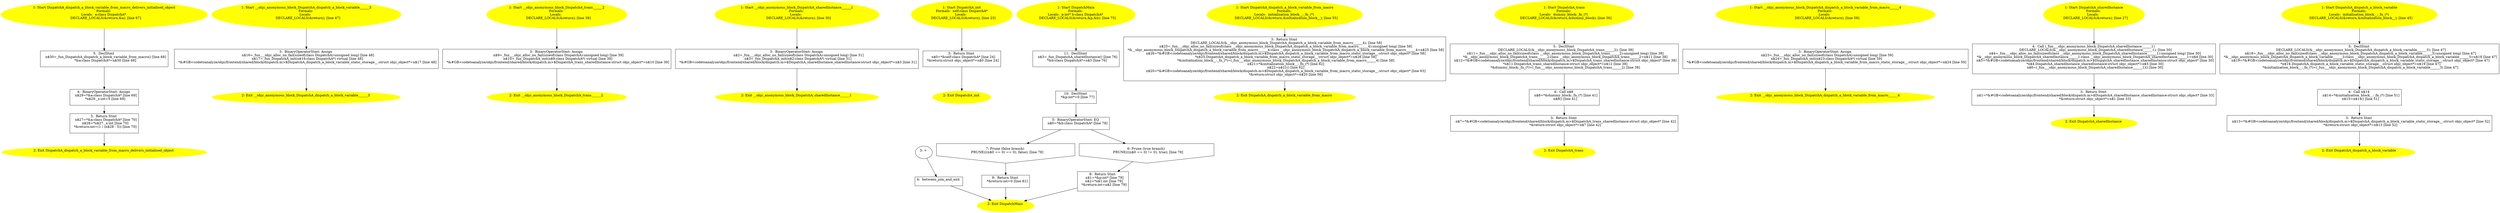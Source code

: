 /* @generated */
digraph iCFG {
"DispatchA_dispatch_a_block_variable_from_macro_delivers_initialised_objectclass.a40b698fe8052f5a0518056e9384ff2c_5" [label="5:  DeclStmt \n   n$30=_fun_DispatchA_dispatch_a_block_variable_from_macro() [line 68]\n  *&a:class DispatchA*=n$30 [line 68]\n " shape="box"]
	

	 "DispatchA_dispatch_a_block_variable_from_macro_delivers_initialised_objectclass.a40b698fe8052f5a0518056e9384ff2c_5" -> "DispatchA_dispatch_a_block_variable_from_macro_delivers_initialised_objectclass.a40b698fe8052f5a0518056e9384ff2c_4" ;
"DispatchA_dispatch_a_block_variable_from_macro_delivers_initialised_objectclass.a40b698fe8052f5a0518056e9384ff2c_4" [label="4:  BinaryOperatorStmt: Assign \n   n$29=*&a:class DispatchA* [line 69]\n  *n$29._x:int=5 [line 69]\n " shape="box"]
	

	 "DispatchA_dispatch_a_block_variable_from_macro_delivers_initialised_objectclass.a40b698fe8052f5a0518056e9384ff2c_4" -> "DispatchA_dispatch_a_block_variable_from_macro_delivers_initialised_objectclass.a40b698fe8052f5a0518056e9384ff2c_3" ;
"DispatchA_dispatch_a_block_variable_from_macro_delivers_initialised_objectclass.a40b698fe8052f5a0518056e9384ff2c_3" [label="3:  Return Stmt \n   n$27=*&a:class DispatchA* [line 70]\n  n$28=*n$27._x:int [line 70]\n  *&return:int=(1 / (n$28 - 5)) [line 70]\n " shape="box"]
	

	 "DispatchA_dispatch_a_block_variable_from_macro_delivers_initialised_objectclass.a40b698fe8052f5a0518056e9384ff2c_3" -> "DispatchA_dispatch_a_block_variable_from_macro_delivers_initialised_objectclass.a40b698fe8052f5a0518056e9384ff2c_2" ;
"DispatchA_dispatch_a_block_variable_from_macro_delivers_initialised_objectclass.a40b698fe8052f5a0518056e9384ff2c_2" [label="2: Exit DispatchA_dispatch_a_block_variable_from_macro_delivers_initialised_object \n  " color=yellow style=filled]
	

"DispatchA_dispatch_a_block_variable_from_macro_delivers_initialised_objectclass.a40b698fe8052f5a0518056e9384ff2c_1" [label="1: Start DispatchA_dispatch_a_block_variable_from_macro_delivers_initialised_object\nFormals: \nLocals:  a:class DispatchA* \n   DECLARE_LOCALS(&return,&a); [line 67]\n " color=yellow style=filled]
	

	 "DispatchA_dispatch_a_block_variable_from_macro_delivers_initialised_objectclass.a40b698fe8052f5a0518056e9384ff2c_1" -> "DispatchA_dispatch_a_block_variable_from_macro_delivers_initialised_objectclass.a40b698fe8052f5a0518056e9384ff2c_5" ;
"__objc_anonymous_block_DispatchA_dispatch_a_block_variable______3.9c4c8eed871dc8fb1938edcd3d194533_3" [label="3:  BinaryOperatorStmt: Assign \n   n$16=_fun___objc_alloc_no_fail(sizeof(class DispatchA):unsigned long) [line 48]\n  n$17=_fun_DispatchA_init(n$16:class DispatchA*) virtual [line 48]\n  *&#GB<codetoanalyze/objc/frontend/shared/block/dispatch.m>$DispatchA_dispatch_a_block_variable_static_storage__:struct objc_object*=n$17 [line 48]\n " shape="box"]
	

	 "__objc_anonymous_block_DispatchA_dispatch_a_block_variable______3.9c4c8eed871dc8fb1938edcd3d194533_3" -> "__objc_anonymous_block_DispatchA_dispatch_a_block_variable______3.9c4c8eed871dc8fb1938edcd3d194533_2" ;
"__objc_anonymous_block_DispatchA_dispatch_a_block_variable______3.9c4c8eed871dc8fb1938edcd3d194533_2" [label="2: Exit __objc_anonymous_block_DispatchA_dispatch_a_block_variable______3 \n  " color=yellow style=filled]
	

"__objc_anonymous_block_DispatchA_dispatch_a_block_variable______3.9c4c8eed871dc8fb1938edcd3d194533_1" [label="1: Start __objc_anonymous_block_DispatchA_dispatch_a_block_variable______3\nFormals: \nLocals:  \n   DECLARE_LOCALS(&return); [line 47]\n " color=yellow style=filled]
	

	 "__objc_anonymous_block_DispatchA_dispatch_a_block_variable______3.9c4c8eed871dc8fb1938edcd3d194533_1" -> "__objc_anonymous_block_DispatchA_dispatch_a_block_variable______3.9c4c8eed871dc8fb1938edcd3d194533_3" ;
"__objc_anonymous_block_DispatchA_trans______2.8ca180fe9a17b86cb599eced71242770_3" [label="3:  BinaryOperatorStmt: Assign \n   n$9=_fun___objc_alloc_no_fail(sizeof(class DispatchA):unsigned long) [line 39]\n  n$10=_fun_DispatchA_init(n$9:class DispatchA*) virtual [line 39]\n  *&#GB<codetoanalyze/objc/frontend/shared/block/dispatch.m>$DispatchA_trans_sharedInstance:struct objc_object*=n$10 [line 39]\n " shape="box"]
	

	 "__objc_anonymous_block_DispatchA_trans______2.8ca180fe9a17b86cb599eced71242770_3" -> "__objc_anonymous_block_DispatchA_trans______2.8ca180fe9a17b86cb599eced71242770_2" ;
"__objc_anonymous_block_DispatchA_trans______2.8ca180fe9a17b86cb599eced71242770_2" [label="2: Exit __objc_anonymous_block_DispatchA_trans______2 \n  " color=yellow style=filled]
	

"__objc_anonymous_block_DispatchA_trans______2.8ca180fe9a17b86cb599eced71242770_1" [label="1: Start __objc_anonymous_block_DispatchA_trans______2\nFormals: \nLocals:  \n   DECLARE_LOCALS(&return); [line 38]\n " color=yellow style=filled]
	

	 "__objc_anonymous_block_DispatchA_trans______2.8ca180fe9a17b86cb599eced71242770_1" -> "__objc_anonymous_block_DispatchA_trans______2.8ca180fe9a17b86cb599eced71242770_3" ;
"__objc_anonymous_block_DispatchA_sharedInstance______1.4a2e89fcdf390871f5277dca0d16c43b_3" [label="3:  BinaryOperatorStmt: Assign \n   n$2=_fun___objc_alloc_no_fail(sizeof(class DispatchA):unsigned long) [line 31]\n  n$3=_fun_DispatchA_init(n$2:class DispatchA*) virtual [line 31]\n  *&#GB<codetoanalyze/objc/frontend/shared/block/dispatch.m>$DispatchA_sharedInstance_sharedInstance:struct objc_object*=n$3 [line 31]\n " shape="box"]
	

	 "__objc_anonymous_block_DispatchA_sharedInstance______1.4a2e89fcdf390871f5277dca0d16c43b_3" -> "__objc_anonymous_block_DispatchA_sharedInstance______1.4a2e89fcdf390871f5277dca0d16c43b_2" ;
"__objc_anonymous_block_DispatchA_sharedInstance______1.4a2e89fcdf390871f5277dca0d16c43b_2" [label="2: Exit __objc_anonymous_block_DispatchA_sharedInstance______1 \n  " color=yellow style=filled]
	

"__objc_anonymous_block_DispatchA_sharedInstance______1.4a2e89fcdf390871f5277dca0d16c43b_1" [label="1: Start __objc_anonymous_block_DispatchA_sharedInstance______1\nFormals: \nLocals:  \n   DECLARE_LOCALS(&return); [line 30]\n " color=yellow style=filled]
	

	 "__objc_anonymous_block_DispatchA_sharedInstance______1.4a2e89fcdf390871f5277dca0d16c43b_1" -> "__objc_anonymous_block_DispatchA_sharedInstance______1.4a2e89fcdf390871f5277dca0d16c43b_3" ;
"DispatchA_initinstance.610c34db3376a5c039181d4594bd7681_3" [label="3:  Return Stmt \n   n$0=*&self:class DispatchA* [line 24]\n  *&return:struct objc_object*=n$0 [line 24]\n " shape="box"]
	

	 "DispatchA_initinstance.610c34db3376a5c039181d4594bd7681_3" -> "DispatchA_initinstance.610c34db3376a5c039181d4594bd7681_2" ;
"DispatchA_initinstance.610c34db3376a5c039181d4594bd7681_2" [label="2: Exit DispatchA_init \n  " color=yellow style=filled]
	

"DispatchA_initinstance.610c34db3376a5c039181d4594bd7681_1" [label="1: Start DispatchA_init\nFormals:  self:class DispatchA*\nLocals:  \n   DECLARE_LOCALS(&return); [line 23]\n " color=yellow style=filled]
	

	 "DispatchA_initinstance.610c34db3376a5c039181d4594bd7681_1" -> "DispatchA_initinstance.610c34db3376a5c039181d4594bd7681_3" ;
"DispatchMain.f6461dbdaeaf9a114cbe40f5f72fbb3f_11" [label="11:  DeclStmt \n   n$3=_fun_DispatchA_sharedInstance() [line 76]\n  *&b:class DispatchA*=n$3 [line 76]\n " shape="box"]
	

	 "DispatchMain.f6461dbdaeaf9a114cbe40f5f72fbb3f_11" -> "DispatchMain.f6461dbdaeaf9a114cbe40f5f72fbb3f_10" ;
"DispatchMain.f6461dbdaeaf9a114cbe40f5f72fbb3f_10" [label="10:  DeclStmt \n   *&p:int*=0 [line 77]\n " shape="box"]
	

	 "DispatchMain.f6461dbdaeaf9a114cbe40f5f72fbb3f_10" -> "DispatchMain.f6461dbdaeaf9a114cbe40f5f72fbb3f_5" ;
"DispatchMain.f6461dbdaeaf9a114cbe40f5f72fbb3f_9" [label="9:  Return Stmt \n   *&return:int=0 [line 81]\n " shape="box"]
	

	 "DispatchMain.f6461dbdaeaf9a114cbe40f5f72fbb3f_9" -> "DispatchMain.f6461dbdaeaf9a114cbe40f5f72fbb3f_2" ;
"DispatchMain.f6461dbdaeaf9a114cbe40f5f72fbb3f_8" [label="8:  Return Stmt \n   n$1=*&p:int* [line 79]\n  n$2=*n$1:int [line 79]\n  *&return:int=n$2 [line 79]\n " shape="box"]
	

	 "DispatchMain.f6461dbdaeaf9a114cbe40f5f72fbb3f_8" -> "DispatchMain.f6461dbdaeaf9a114cbe40f5f72fbb3f_2" ;
"DispatchMain.f6461dbdaeaf9a114cbe40f5f72fbb3f_7" [label="7: Prune (false branch) \n   PRUNE(((n$0 == 0) == 0), false); [line 78]\n " shape="invhouse"]
	

	 "DispatchMain.f6461dbdaeaf9a114cbe40f5f72fbb3f_7" -> "DispatchMain.f6461dbdaeaf9a114cbe40f5f72fbb3f_9" ;
"DispatchMain.f6461dbdaeaf9a114cbe40f5f72fbb3f_6" [label="6: Prune (true branch) \n   PRUNE(((n$0 == 0) != 0), true); [line 78]\n " shape="invhouse"]
	

	 "DispatchMain.f6461dbdaeaf9a114cbe40f5f72fbb3f_6" -> "DispatchMain.f6461dbdaeaf9a114cbe40f5f72fbb3f_8" ;
"DispatchMain.f6461dbdaeaf9a114cbe40f5f72fbb3f_5" [label="5:  BinaryOperatorStmt: EQ \n   n$0=*&b:class DispatchA* [line 78]\n " shape="box"]
	

	 "DispatchMain.f6461dbdaeaf9a114cbe40f5f72fbb3f_5" -> "DispatchMain.f6461dbdaeaf9a114cbe40f5f72fbb3f_6" ;
	 "DispatchMain.f6461dbdaeaf9a114cbe40f5f72fbb3f_5" -> "DispatchMain.f6461dbdaeaf9a114cbe40f5f72fbb3f_7" ;
"DispatchMain.f6461dbdaeaf9a114cbe40f5f72fbb3f_4" [label="4:  between_join_and_exit \n  " shape="box"]
	

	 "DispatchMain.f6461dbdaeaf9a114cbe40f5f72fbb3f_4" -> "DispatchMain.f6461dbdaeaf9a114cbe40f5f72fbb3f_2" ;
"DispatchMain.f6461dbdaeaf9a114cbe40f5f72fbb3f_3" [label="3: + \n  " ]
	

	 "DispatchMain.f6461dbdaeaf9a114cbe40f5f72fbb3f_3" -> "DispatchMain.f6461dbdaeaf9a114cbe40f5f72fbb3f_4" ;
"DispatchMain.f6461dbdaeaf9a114cbe40f5f72fbb3f_2" [label="2: Exit DispatchMain \n  " color=yellow style=filled]
	

"DispatchMain.f6461dbdaeaf9a114cbe40f5f72fbb3f_1" [label="1: Start DispatchMain\nFormals: \nLocals:  p:int* b:class DispatchA* \n   DECLARE_LOCALS(&return,&p,&b); [line 75]\n " color=yellow style=filled]
	

	 "DispatchMain.f6461dbdaeaf9a114cbe40f5f72fbb3f_1" -> "DispatchMain.f6461dbdaeaf9a114cbe40f5f72fbb3f_11" ;
"DispatchA_dispatch_a_block_variable_from_macroclass.4c1ce7640004cb2174c1010961271e4a_3" [label="3:  Return Stmt \n   DECLARE_LOCALS(&__objc_anonymous_block_DispatchA_dispatch_a_block_variable_from_macro______4); [line 58]\n  n$25=_fun___objc_alloc_no_fail(sizeof(class __objc_anonymous_block_DispatchA_dispatch_a_block_variable_from_macro______4):unsigned long) [line 58]\n  *&__objc_anonymous_block_DispatchA_dispatch_a_block_variable_from_macro______4:class __objc_anonymous_block_DispatchA_dispatch_a_block_variable_from_macro______4=n$25 [line 58]\n  n$26=*&#GB<codetoanalyze/objc/frontend/shared/block/dispatch.m>$DispatchA_dispatch_a_block_variable_from_macro_static_storage__:struct objc_object* [line 58]\n  *n$25.DispatchA_dispatch_a_block_variable_from_macro_static_storage__:struct objc_object*=n$26 [line 58]\n  *&initialization_block__:_fn_(*)=(_fun___objc_anonymous_block_DispatchA_dispatch_a_block_variable_from_macro______4) [line 58]\n  n$21=*&initialization_block__:_fn_(*) [line 62]\n  n$22=n$21() [line 62]\n  n$20=*&#GB<codetoanalyze/objc/frontend/shared/block/dispatch.m>$DispatchA_dispatch_a_block_variable_from_macro_static_storage__:struct objc_object* [line 63]\n  *&return:struct objc_object*=n$20 [line 56]\n " shape="box"]
	

	 "DispatchA_dispatch_a_block_variable_from_macroclass.4c1ce7640004cb2174c1010961271e4a_3" -> "DispatchA_dispatch_a_block_variable_from_macroclass.4c1ce7640004cb2174c1010961271e4a_2" ;
"DispatchA_dispatch_a_block_variable_from_macroclass.4c1ce7640004cb2174c1010961271e4a_2" [label="2: Exit DispatchA_dispatch_a_block_variable_from_macro \n  " color=yellow style=filled]
	

"DispatchA_dispatch_a_block_variable_from_macroclass.4c1ce7640004cb2174c1010961271e4a_1" [label="1: Start DispatchA_dispatch_a_block_variable_from_macro\nFormals: \nLocals:  initialization_block__:_fn_(*) \n   DECLARE_LOCALS(&return,&initialization_block__); [line 55]\n " color=yellow style=filled]
	

	 "DispatchA_dispatch_a_block_variable_from_macroclass.4c1ce7640004cb2174c1010961271e4a_1" -> "DispatchA_dispatch_a_block_variable_from_macroclass.4c1ce7640004cb2174c1010961271e4a_3" ;
"DispatchA_transclass.873660bac717ee103f8564f0a0307a74_5" [label="5:  DeclStmt \n   DECLARE_LOCALS(&__objc_anonymous_block_DispatchA_trans______2); [line 38]\n  n$11=_fun___objc_alloc_no_fail(sizeof(class __objc_anonymous_block_DispatchA_trans______2):unsigned long) [line 38]\n  *&__objc_anonymous_block_DispatchA_trans______2:class __objc_anonymous_block_DispatchA_trans______2=n$11 [line 38]\n  n$12=*&#GB<codetoanalyze/objc/frontend/shared/block/dispatch.m>$DispatchA_trans_sharedInstance:struct objc_object* [line 38]\n  *n$11.DispatchA_trans_sharedInstance:struct objc_object*=n$12 [line 38]\n  *&dummy_block:_fn_(*)=(_fun___objc_anonymous_block_DispatchA_trans______2) [line 38]\n " shape="box"]
	

	 "DispatchA_transclass.873660bac717ee103f8564f0a0307a74_5" -> "DispatchA_transclass.873660bac717ee103f8564f0a0307a74_4" ;
"DispatchA_transclass.873660bac717ee103f8564f0a0307a74_4" [label="4:  Call n$8 \n   n$8=*&dummy_block:_fn_(*) [line 41]\n  n$8() [line 41]\n " shape="box"]
	

	 "DispatchA_transclass.873660bac717ee103f8564f0a0307a74_4" -> "DispatchA_transclass.873660bac717ee103f8564f0a0307a74_3" ;
"DispatchA_transclass.873660bac717ee103f8564f0a0307a74_3" [label="3:  Return Stmt \n   n$7=*&#GB<codetoanalyze/objc/frontend/shared/block/dispatch.m>$DispatchA_trans_sharedInstance:struct objc_object* [line 42]\n  *&return:struct objc_object*=n$7 [line 42]\n " shape="box"]
	

	 "DispatchA_transclass.873660bac717ee103f8564f0a0307a74_3" -> "DispatchA_transclass.873660bac717ee103f8564f0a0307a74_2" ;
"DispatchA_transclass.873660bac717ee103f8564f0a0307a74_2" [label="2: Exit DispatchA_trans \n  " color=yellow style=filled]
	

"DispatchA_transclass.873660bac717ee103f8564f0a0307a74_1" [label="1: Start DispatchA_trans\nFormals: \nLocals:  dummy_block:_fn_(*) \n   DECLARE_LOCALS(&return,&dummy_block); [line 36]\n " color=yellow style=filled]
	

	 "DispatchA_transclass.873660bac717ee103f8564f0a0307a74_1" -> "DispatchA_transclass.873660bac717ee103f8564f0a0307a74_5" ;
"__objc_anonymous_block_DispatchA_dispatch_a_block_variable_from_macro______4.82bfd971252ed3dd1cbfd850406db887_3" [label="3:  BinaryOperatorStmt: Assign \n   n$23=_fun___objc_alloc_no_fail(sizeof(class DispatchA):unsigned long) [line 59]\n  n$24=_fun_DispatchA_init(n$23:class DispatchA*) virtual [line 59]\n  *&#GB<codetoanalyze/objc/frontend/shared/block/dispatch.m>$DispatchA_dispatch_a_block_variable_from_macro_static_storage__:struct objc_object*=n$24 [line 59]\n " shape="box"]
	

	 "__objc_anonymous_block_DispatchA_dispatch_a_block_variable_from_macro______4.82bfd971252ed3dd1cbfd850406db887_3" -> "__objc_anonymous_block_DispatchA_dispatch_a_block_variable_from_macro______4.82bfd971252ed3dd1cbfd850406db887_2" ;
"__objc_anonymous_block_DispatchA_dispatch_a_block_variable_from_macro______4.82bfd971252ed3dd1cbfd850406db887_2" [label="2: Exit __objc_anonymous_block_DispatchA_dispatch_a_block_variable_from_macro______4 \n  " color=yellow style=filled]
	

"__objc_anonymous_block_DispatchA_dispatch_a_block_variable_from_macro______4.82bfd971252ed3dd1cbfd850406db887_1" [label="1: Start __objc_anonymous_block_DispatchA_dispatch_a_block_variable_from_macro______4\nFormals: \nLocals:  \n   DECLARE_LOCALS(&return); [line 58]\n " color=yellow style=filled]
	

	 "__objc_anonymous_block_DispatchA_dispatch_a_block_variable_from_macro______4.82bfd971252ed3dd1cbfd850406db887_1" -> "__objc_anonymous_block_DispatchA_dispatch_a_block_variable_from_macro______4.82bfd971252ed3dd1cbfd850406db887_3" ;
"DispatchA_sharedInstanceclass.1cbcd092f7dafd9879cdd8ce8fdac1b0_4" [label="4:  Call (_fun___objc_anonymous_block_DispatchA_sharedInstance______1) \n   DECLARE_LOCALS(&__objc_anonymous_block_DispatchA_sharedInstance______1); [line 30]\n  n$4=_fun___objc_alloc_no_fail(sizeof(class __objc_anonymous_block_DispatchA_sharedInstance______1):unsigned long) [line 30]\n  *&__objc_anonymous_block_DispatchA_sharedInstance______1:class __objc_anonymous_block_DispatchA_sharedInstance______1=n$4 [line 30]\n  n$5=*&#GB<codetoanalyze/objc/frontend/shared/block/dispatch.m>$DispatchA_sharedInstance_sharedInstance:struct objc_object* [line 30]\n  *n$4.DispatchA_sharedInstance_sharedInstance:struct objc_object*=n$5 [line 30]\n  n$6=(_fun___objc_anonymous_block_DispatchA_sharedInstance______1)() [line 30]\n " shape="box"]
	

	 "DispatchA_sharedInstanceclass.1cbcd092f7dafd9879cdd8ce8fdac1b0_4" -> "DispatchA_sharedInstanceclass.1cbcd092f7dafd9879cdd8ce8fdac1b0_3" ;
"DispatchA_sharedInstanceclass.1cbcd092f7dafd9879cdd8ce8fdac1b0_3" [label="3:  Return Stmt \n   n$1=*&#GB<codetoanalyze/objc/frontend/shared/block/dispatch.m>$DispatchA_sharedInstance_sharedInstance:struct objc_object* [line 33]\n  *&return:struct objc_object*=n$1 [line 33]\n " shape="box"]
	

	 "DispatchA_sharedInstanceclass.1cbcd092f7dafd9879cdd8ce8fdac1b0_3" -> "DispatchA_sharedInstanceclass.1cbcd092f7dafd9879cdd8ce8fdac1b0_2" ;
"DispatchA_sharedInstanceclass.1cbcd092f7dafd9879cdd8ce8fdac1b0_2" [label="2: Exit DispatchA_sharedInstance \n  " color=yellow style=filled]
	

"DispatchA_sharedInstanceclass.1cbcd092f7dafd9879cdd8ce8fdac1b0_1" [label="1: Start DispatchA_sharedInstance\nFormals: \nLocals:  \n   DECLARE_LOCALS(&return); [line 27]\n " color=yellow style=filled]
	

	 "DispatchA_sharedInstanceclass.1cbcd092f7dafd9879cdd8ce8fdac1b0_1" -> "DispatchA_sharedInstanceclass.1cbcd092f7dafd9879cdd8ce8fdac1b0_4" ;
"DispatchA_dispatch_a_block_variableclass.e931bb4f1c295d89acf6b725d9103d59_5" [label="5:  DeclStmt \n   DECLARE_LOCALS(&__objc_anonymous_block_DispatchA_dispatch_a_block_variable______3); [line 47]\n  n$18=_fun___objc_alloc_no_fail(sizeof(class __objc_anonymous_block_DispatchA_dispatch_a_block_variable______3):unsigned long) [line 47]\n  *&__objc_anonymous_block_DispatchA_dispatch_a_block_variable______3:class __objc_anonymous_block_DispatchA_dispatch_a_block_variable______3=n$18 [line 47]\n  n$19=*&#GB<codetoanalyze/objc/frontend/shared/block/dispatch.m>$DispatchA_dispatch_a_block_variable_static_storage__:struct objc_object* [line 47]\n  *n$18.DispatchA_dispatch_a_block_variable_static_storage__:struct objc_object*=n$19 [line 47]\n  *&initialization_block__:_fn_(*)=(_fun___objc_anonymous_block_DispatchA_dispatch_a_block_variable______3) [line 47]\n " shape="box"]
	

	 "DispatchA_dispatch_a_block_variableclass.e931bb4f1c295d89acf6b725d9103d59_5" -> "DispatchA_dispatch_a_block_variableclass.e931bb4f1c295d89acf6b725d9103d59_4" ;
"DispatchA_dispatch_a_block_variableclass.e931bb4f1c295d89acf6b725d9103d59_4" [label="4:  Call n$14 \n   n$14=*&initialization_block__:_fn_(*) [line 51]\n  n$15=n$14() [line 51]\n " shape="box"]
	

	 "DispatchA_dispatch_a_block_variableclass.e931bb4f1c295d89acf6b725d9103d59_4" -> "DispatchA_dispatch_a_block_variableclass.e931bb4f1c295d89acf6b725d9103d59_3" ;
"DispatchA_dispatch_a_block_variableclass.e931bb4f1c295d89acf6b725d9103d59_3" [label="3:  Return Stmt \n   n$13=*&#GB<codetoanalyze/objc/frontend/shared/block/dispatch.m>$DispatchA_dispatch_a_block_variable_static_storage__:struct objc_object* [line 52]\n  *&return:struct objc_object*=n$13 [line 52]\n " shape="box"]
	

	 "DispatchA_dispatch_a_block_variableclass.e931bb4f1c295d89acf6b725d9103d59_3" -> "DispatchA_dispatch_a_block_variableclass.e931bb4f1c295d89acf6b725d9103d59_2" ;
"DispatchA_dispatch_a_block_variableclass.e931bb4f1c295d89acf6b725d9103d59_2" [label="2: Exit DispatchA_dispatch_a_block_variable \n  " color=yellow style=filled]
	

"DispatchA_dispatch_a_block_variableclass.e931bb4f1c295d89acf6b725d9103d59_1" [label="1: Start DispatchA_dispatch_a_block_variable\nFormals: \nLocals:  initialization_block__:_fn_(*) \n   DECLARE_LOCALS(&return,&initialization_block__); [line 45]\n " color=yellow style=filled]
	

	 "DispatchA_dispatch_a_block_variableclass.e931bb4f1c295d89acf6b725d9103d59_1" -> "DispatchA_dispatch_a_block_variableclass.e931bb4f1c295d89acf6b725d9103d59_5" ;
}
